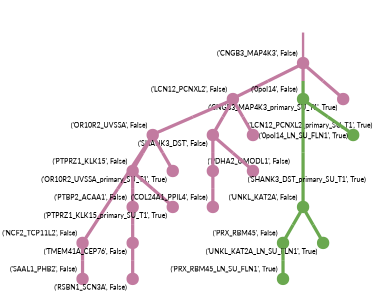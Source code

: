 strict digraph  {
graph[splines=false]; nodesep=0.7; rankdir=TB; ranksep=0.6; forcelabels=true; dpi=600; size=2.5;
0 [color="#c27ba0ff", fillcolor="#c27ba0ff", fixedsize=true, fontname=Lato, fontsize="12pt", height="0.25", label="", penwidth=3, shape=circle, style=filled, xlabel="('CNGB3_MAP4K3', False)"];
3 [color="#c27ba0ff", fillcolor="#c27ba0ff", fixedsize=true, fontname=Lato, fontsize="12pt", height="0.25", label="", penwidth=3, shape=circle, style=filled, xlabel="('LCN12_PCNXL2', False)"];
14 [color="#6aa84fff", fillcolor="#6aa84fff", fixedsize=true, fontname=Lato, fontsize="12pt", height="0.25", label="", penwidth=3, shape=circle, style=filled, xlabel="('0pol14', False)"];
18 [color="#c27ba0ff", fillcolor="#c27ba0ff", fixedsize=true, fontname=Lato, fontsize="12pt", height="0.25", label="", penwidth=3, shape=circle, style=filled, xlabel="('CNGB3_MAP4K3_primary_SU_T1', True)"];
1 [color="#c27ba0ff", fillcolor="#c27ba0ff", fixedsize=true, fontname=Lato, fontsize="12pt", height="0.25", label="", penwidth=3, shape=circle, style=filled, xlabel="('NCF2_TCP11L2', False)"];
4 [color="#c27ba0ff", fillcolor="#c27ba0ff", fixedsize=true, fontname=Lato, fontsize="12pt", height="0.25", label="", penwidth=3, shape=circle, style=filled, xlabel="('SAAL1_PHB2', False)"];
2 [color="#6aa84fff", fillcolor="#6aa84fff", fixedsize=true, fontname=Lato, fontsize="12pt", height="0.25", label="", penwidth=3, shape=circle, style=filled, xlabel="('UNKL_KAT2A', False)"];
11 [color="#6aa84fff", fillcolor="#6aa84fff", fixedsize=true, fontname=Lato, fontsize="12pt", height="0.25", label="", penwidth=3, shape=circle, style=filled, xlabel="('PRX_RBM45', False)"];
16 [color="#6aa84fff", fillcolor="#6aa84fff", fixedsize=true, fontname=Lato, fontsize="12pt", height="0.25", label="", penwidth=3, shape=circle, style=filled, xlabel="('UNKL_KAT2A_LN_SU_FLN1', True)"];
10 [color="#c27ba0ff", fillcolor="#c27ba0ff", fixedsize=true, fontname=Lato, fontsize="12pt", height="0.25", label="", penwidth=3, shape=circle, style=filled, xlabel="('OR10R2_UVSSA', False)"];
12 [color="#c27ba0ff", fillcolor="#c27ba0ff", fixedsize=true, fontname=Lato, fontsize="12pt", height="0.25", label="", penwidth=3, shape=circle, style=filled, xlabel="('SHANK3_DST', False)"];
19 [color="#c27ba0ff", fillcolor="#c27ba0ff", fixedsize=true, fontname=Lato, fontsize="12pt", height="0.25", label="", penwidth=3, shape=circle, style=filled, xlabel="('LCN12_PCNXL2_primary_SU_T1', True)"];
5 [color="#c27ba0ff", fillcolor="#c27ba0ff", fixedsize=true, fontname=Lato, fontsize="12pt", height="0.25", label="", penwidth=3, shape=circle, style=filled, xlabel="('TMEM41A_CEP76', False)"];
6 [color="#c27ba0ff", fillcolor="#c27ba0ff", fixedsize=true, fontname=Lato, fontsize="12pt", height="0.25", label="", penwidth=3, shape=circle, style=filled, xlabel="('RSBN1_SCN3A', False)"];
7 [color="#c27ba0ff", fillcolor="#c27ba0ff", fixedsize=true, fontname=Lato, fontsize="12pt", height="0.25", label="", penwidth=3, shape=circle, style=filled, xlabel="('PTBP2_ACAA1', False)"];
9 [color="#c27ba0ff", fillcolor="#c27ba0ff", fixedsize=true, fontname=Lato, fontsize="12pt", height="0.25", label="", penwidth=3, shape=circle, style=filled, xlabel="('PTPRZ1_KLK15', False)"];
20 [color="#c27ba0ff", fillcolor="#c27ba0ff", fixedsize=true, fontname=Lato, fontsize="12pt", height="0.25", label="", penwidth=3, shape=circle, style=filled, xlabel="('PTPRZ1_KLK15_primary_SU_T1', True)"];
21 [color="#c27ba0ff", fillcolor="#c27ba0ff", fixedsize=true, fontname=Lato, fontsize="12pt", height="0.25", label="", penwidth=3, shape=circle, style=filled, xlabel="('OR10R2_UVSSA_primary_SU_T1', True)"];
17 [color="#6aa84fff", fillcolor="#6aa84fff", fixedsize=true, fontname=Lato, fontsize="12pt", height="0.25", label="", penwidth=3, shape=circle, style=filled, xlabel="('PRX_RBM45_LN_SU_FLN1', True)"];
13 [color="#c27ba0ff", fillcolor="#c27ba0ff", fixedsize=true, fontname=Lato, fontsize="12pt", height="0.25", label="", penwidth=3, shape=circle, style=filled, xlabel="('PDHA2_UMODL1', False)"];
22 [color="#c27ba0ff", fillcolor="#c27ba0ff", fixedsize=true, fontname=Lato, fontsize="12pt", height="0.25", label="", penwidth=3, shape=circle, style=filled, xlabel="('SHANK3_DST_primary_SU_T1', True)"];
8 [color="#c27ba0ff", fillcolor="#c27ba0ff", fixedsize=true, fontname=Lato, fontsize="12pt", height="0.25", label="", penwidth=3, shape=circle, style=filled, xlabel="('COL24A1_PPIL4', False)"];
15 [color="#6aa84fff", fillcolor="#6aa84fff", fixedsize=true, fontname=Lato, fontsize="12pt", height="0.25", label="", penwidth=3, shape=circle, style=filled, xlabel="('0pol14_LN_SU_FLN1', True)"];
normal [label="", penwidth=3, style=invis, xlabel="('CNGB3_MAP4K3', False)"];
0 -> 3  [arrowsize=0, color="#c27ba0ff;0.5:#c27ba0ff", minlen="1.8115942478179932", penwidth="5.5", style=solid];
0 -> 14  [arrowsize=0, color="#c27ba0ff;0.5:#6aa84fff", minlen="1.0362318754196167", penwidth="5.5", style=solid];
0 -> 18  [arrowsize=0, color="#c27ba0ff;0.5:#c27ba0ff", minlen="1.0362318754196167", penwidth="5.5", style=solid];
3 -> 10  [arrowsize=0, color="#c27ba0ff;0.5:#c27ba0ff", minlen="1.1304347515106201", penwidth="5.5", style=solid];
3 -> 12  [arrowsize=0, color="#c27ba0ff;0.5:#c27ba0ff", minlen="1.1159420013427734", penwidth="5.5", style=solid];
3 -> 19  [arrowsize=0, color="#c27ba0ff;0.5:#c27ba0ff", minlen="1.0362318754196167", penwidth="5.5", style=solid];
14 -> 2  [arrowsize=0, color="#6aa84fff;0.5:#6aa84fff", minlen="3.0", penwidth="5.5", style=solid];
14 -> 15  [arrowsize=0, color="#6aa84fff;0.5:#6aa84fff", minlen="1.0362318754196167", penwidth="5.5", style=solid];
1 -> 4  [arrowsize=0, color="#c27ba0ff;0.5:#c27ba0ff", minlen="1.6376811265945435", penwidth="5.5", style=solid];
2 -> 11  [arrowsize=0, color="#6aa84fff;0.5:#6aa84fff", minlen="1.1159420013427734", penwidth="5.5", style=solid];
2 -> 16  [arrowsize=0, color="#6aa84fff;0.5:#6aa84fff", minlen="1.0362318754196167", penwidth="5.5", style=solid];
11 -> 17  [arrowsize=0, color="#6aa84fff;0.5:#6aa84fff", minlen="1.0362318754196167", penwidth="5.5", style=solid];
10 -> 1  [arrowsize=0, color="#c27ba0ff;0.5:#c27ba0ff", minlen="3.0", penwidth="5.5", style=solid];
10 -> 9  [arrowsize=0, color="#c27ba0ff;0.5:#c27ba0ff", minlen="1.2173912525177002", penwidth="5.5", style=solid];
10 -> 21  [arrowsize=0, color="#c27ba0ff;0.5:#c27ba0ff", minlen="1.0362318754196167", penwidth="5.5", style=solid];
12 -> 13  [arrowsize=0, color="#c27ba0ff;0.5:#c27ba0ff", minlen="1.0724637508392334", penwidth="5.5", style=solid];
12 -> 22  [arrowsize=0, color="#c27ba0ff;0.5:#c27ba0ff", minlen="1.0362318754196167", penwidth="5.5", style=solid];
5 -> 6  [arrowsize=0, color="#c27ba0ff;0.5:#c27ba0ff", minlen="1.3478260040283203", penwidth="5.5", style=solid];
7 -> 5  [arrowsize=0, color="#c27ba0ff;0.5:#c27ba0ff", minlen="1.5507246255874634", penwidth="5.5", style=solid];
9 -> 7  [arrowsize=0, color="#c27ba0ff;0.5:#c27ba0ff", minlen="1.2608695030212402", penwidth="5.5", style=solid];
9 -> 20  [arrowsize=0, color="#c27ba0ff;0.5:#c27ba0ff", minlen="1.0362318754196167", penwidth="5.5", style=solid];
13 -> 8  [arrowsize=0, color="#c27ba0ff;0.5:#c27ba0ff", minlen="1.2463767528533936", penwidth="5.5", style=solid];
normal -> 0  [arrowsize=0, color="#c27ba0ff", label="", penwidth=4, style=solid];
}
